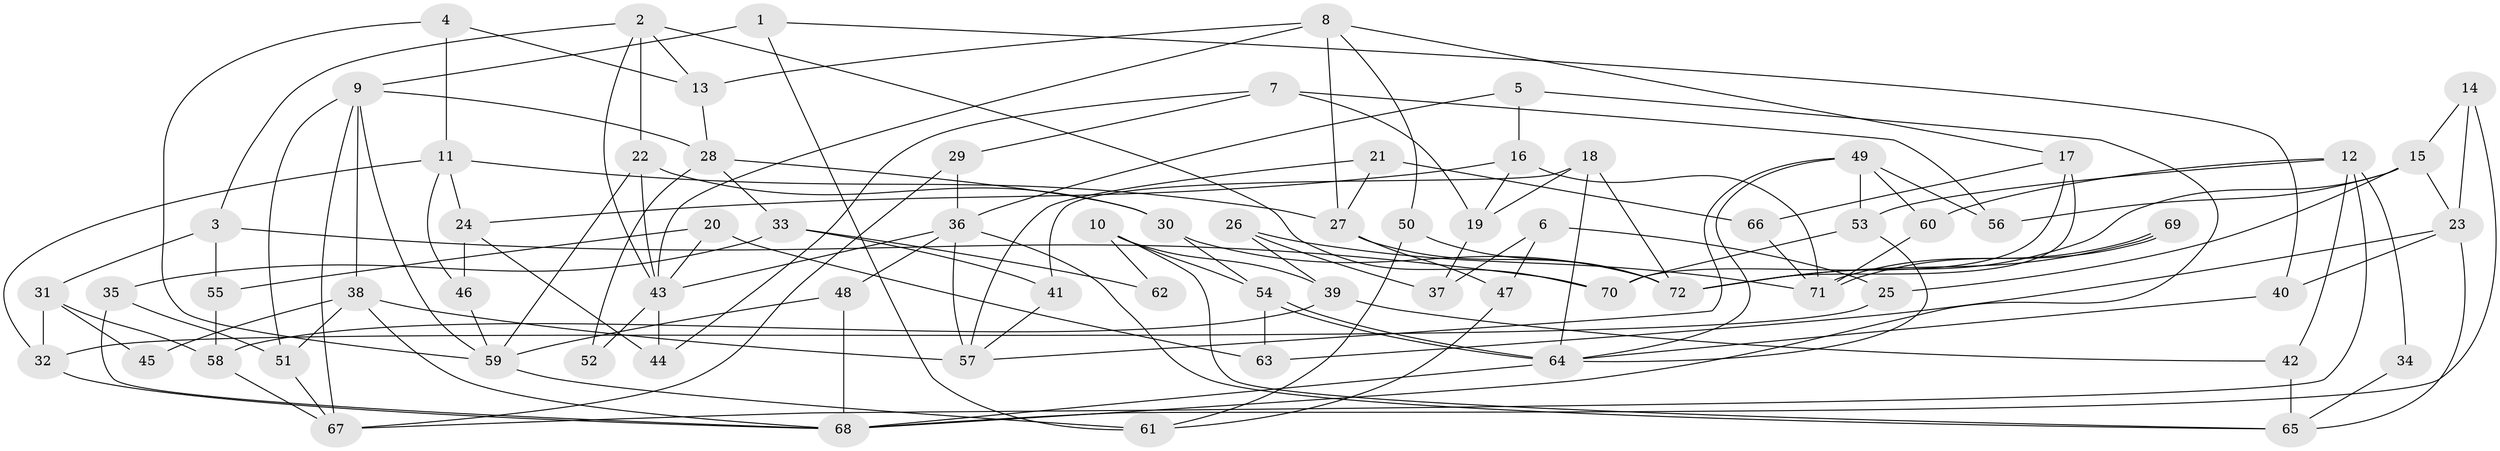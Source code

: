 // coarse degree distribution, {4: 0.23255813953488372, 9: 0.046511627906976744, 5: 0.18604651162790697, 3: 0.16279069767441862, 7: 0.06976744186046512, 6: 0.16279069767441862, 2: 0.06976744186046512, 8: 0.06976744186046512}
// Generated by graph-tools (version 1.1) at 2025/52/02/27/25 19:52:03]
// undirected, 72 vertices, 144 edges
graph export_dot {
graph [start="1"]
  node [color=gray90,style=filled];
  1;
  2;
  3;
  4;
  5;
  6;
  7;
  8;
  9;
  10;
  11;
  12;
  13;
  14;
  15;
  16;
  17;
  18;
  19;
  20;
  21;
  22;
  23;
  24;
  25;
  26;
  27;
  28;
  29;
  30;
  31;
  32;
  33;
  34;
  35;
  36;
  37;
  38;
  39;
  40;
  41;
  42;
  43;
  44;
  45;
  46;
  47;
  48;
  49;
  50;
  51;
  52;
  53;
  54;
  55;
  56;
  57;
  58;
  59;
  60;
  61;
  62;
  63;
  64;
  65;
  66;
  67;
  68;
  69;
  70;
  71;
  72;
  1 -- 61;
  1 -- 9;
  1 -- 40;
  2 -- 70;
  2 -- 3;
  2 -- 13;
  2 -- 22;
  2 -- 43;
  3 -- 31;
  3 -- 70;
  3 -- 55;
  4 -- 59;
  4 -- 11;
  4 -- 13;
  5 -- 36;
  5 -- 68;
  5 -- 16;
  6 -- 37;
  6 -- 47;
  6 -- 25;
  7 -- 44;
  7 -- 56;
  7 -- 19;
  7 -- 29;
  8 -- 13;
  8 -- 43;
  8 -- 17;
  8 -- 27;
  8 -- 50;
  9 -- 67;
  9 -- 28;
  9 -- 38;
  9 -- 51;
  9 -- 59;
  10 -- 54;
  10 -- 65;
  10 -- 39;
  10 -- 62;
  11 -- 24;
  11 -- 27;
  11 -- 32;
  11 -- 46;
  12 -- 53;
  12 -- 42;
  12 -- 34;
  12 -- 60;
  12 -- 67;
  13 -- 28;
  14 -- 23;
  14 -- 15;
  14 -- 68;
  15 -- 25;
  15 -- 72;
  15 -- 23;
  15 -- 56;
  16 -- 71;
  16 -- 19;
  16 -- 24;
  17 -- 72;
  17 -- 66;
  17 -- 70;
  18 -- 64;
  18 -- 19;
  18 -- 41;
  18 -- 72;
  19 -- 37;
  20 -- 43;
  20 -- 63;
  20 -- 55;
  21 -- 66;
  21 -- 57;
  21 -- 27;
  22 -- 59;
  22 -- 30;
  22 -- 43;
  23 -- 40;
  23 -- 63;
  23 -- 65;
  24 -- 46;
  24 -- 44;
  25 -- 32;
  26 -- 71;
  26 -- 39;
  26 -- 37;
  27 -- 47;
  27 -- 72;
  28 -- 30;
  28 -- 33;
  28 -- 52;
  29 -- 67;
  29 -- 36;
  30 -- 72;
  30 -- 54;
  31 -- 58;
  31 -- 32;
  31 -- 45;
  32 -- 68;
  33 -- 41;
  33 -- 35;
  33 -- 62;
  34 -- 65;
  35 -- 51;
  35 -- 68;
  36 -- 43;
  36 -- 48;
  36 -- 57;
  36 -- 65;
  38 -- 68;
  38 -- 45;
  38 -- 51;
  38 -- 57;
  39 -- 58;
  39 -- 42;
  40 -- 64;
  41 -- 57;
  42 -- 65;
  43 -- 44;
  43 -- 52;
  46 -- 59;
  47 -- 61;
  48 -- 68;
  48 -- 59;
  49 -- 64;
  49 -- 57;
  49 -- 53;
  49 -- 56;
  49 -- 60;
  50 -- 72;
  50 -- 61;
  51 -- 67;
  53 -- 64;
  53 -- 70;
  54 -- 64;
  54 -- 64;
  54 -- 63;
  55 -- 58;
  58 -- 67;
  59 -- 61;
  60 -- 71;
  64 -- 68;
  66 -- 71;
  69 -- 71;
  69 -- 71;
  69 -- 72;
}

